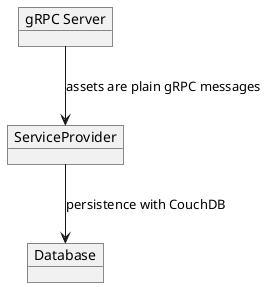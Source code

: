 @startuml

object "gRPC Server" as grpc
object ServiceProvider
object Database

grpc --> ServiceProvider: assets are plain gRPC messages
ServiceProvider --> Database: persistence with CouchDB

@enduml